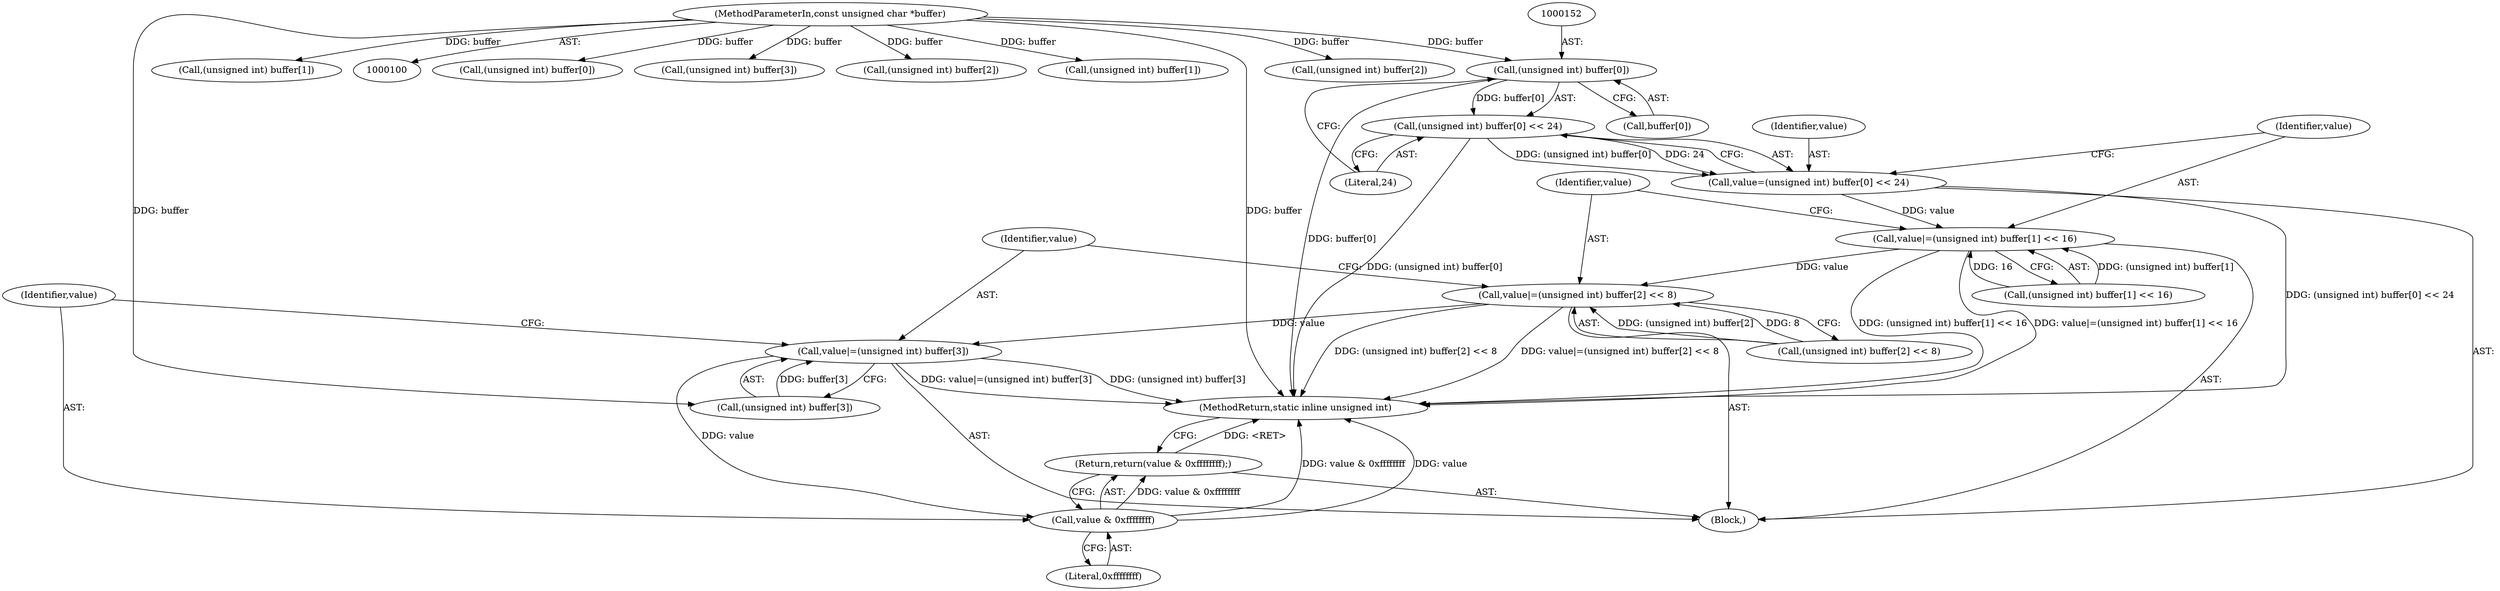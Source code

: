 digraph "0_ImageMagick_d8ab7f046587f2e9f734b687ba7e6e10147c294b_10@array" {
"1000151" [label="(Call,(unsigned int) buffer[0])"];
"1000102" [label="(MethodParameterIn,const unsigned char *buffer)"];
"1000150" [label="(Call,(unsigned int) buffer[0] << 24)"];
"1000148" [label="(Call,value=(unsigned int) buffer[0] << 24)"];
"1000157" [label="(Call,value|=(unsigned int) buffer[1] << 16)"];
"1000166" [label="(Call,value|=(unsigned int) buffer[2] << 8)"];
"1000175" [label="(Call,value|=(unsigned int) buffer[3])"];
"1000183" [label="(Call,value & 0xffffffff)"];
"1000182" [label="(Return,return(value & 0xffffffff);)"];
"1000183" [label="(Call,value & 0xffffffff)"];
"1000149" [label="(Identifier,value)"];
"1000139" [label="(Call,(unsigned int) buffer[0])"];
"1000175" [label="(Call,value|=(unsigned int) buffer[3])"];
"1000113" [label="(Call,(unsigned int) buffer[3])"];
"1000158" [label="(Identifier,value)"];
"1000169" [label="(Call,(unsigned int) buffer[2])"];
"1000160" [label="(Call,(unsigned int) buffer[1])"];
"1000159" [label="(Call,(unsigned int) buffer[1] << 16)"];
"1000156" [label="(Literal,24)"];
"1000167" [label="(Identifier,value)"];
"1000103" [label="(Block,)"];
"1000157" [label="(Call,value|=(unsigned int) buffer[1] << 16)"];
"1000122" [label="(Call,(unsigned int) buffer[2])"];
"1000102" [label="(MethodParameterIn,const unsigned char *buffer)"];
"1000186" [label="(MethodReturn,static inline unsigned int)"];
"1000185" [label="(Literal,0xffffffff)"];
"1000176" [label="(Identifier,value)"];
"1000150" [label="(Call,(unsigned int) buffer[0] << 24)"];
"1000168" [label="(Call,(unsigned int) buffer[2] << 8)"];
"1000166" [label="(Call,value|=(unsigned int) buffer[2] << 8)"];
"1000184" [label="(Identifier,value)"];
"1000177" [label="(Call,(unsigned int) buffer[3])"];
"1000131" [label="(Call,(unsigned int) buffer[1])"];
"1000182" [label="(Return,return(value & 0xffffffff);)"];
"1000148" [label="(Call,value=(unsigned int) buffer[0] << 24)"];
"1000153" [label="(Call,buffer[0])"];
"1000151" [label="(Call,(unsigned int) buffer[0])"];
"1000151" -> "1000150"  [label="AST: "];
"1000151" -> "1000153"  [label="CFG: "];
"1000152" -> "1000151"  [label="AST: "];
"1000153" -> "1000151"  [label="AST: "];
"1000156" -> "1000151"  [label="CFG: "];
"1000151" -> "1000186"  [label="DDG: buffer[0]"];
"1000151" -> "1000150"  [label="DDG: buffer[0]"];
"1000102" -> "1000151"  [label="DDG: buffer"];
"1000102" -> "1000100"  [label="AST: "];
"1000102" -> "1000186"  [label="DDG: buffer"];
"1000102" -> "1000113"  [label="DDG: buffer"];
"1000102" -> "1000122"  [label="DDG: buffer"];
"1000102" -> "1000131"  [label="DDG: buffer"];
"1000102" -> "1000139"  [label="DDG: buffer"];
"1000102" -> "1000160"  [label="DDG: buffer"];
"1000102" -> "1000169"  [label="DDG: buffer"];
"1000102" -> "1000177"  [label="DDG: buffer"];
"1000150" -> "1000148"  [label="AST: "];
"1000150" -> "1000156"  [label="CFG: "];
"1000156" -> "1000150"  [label="AST: "];
"1000148" -> "1000150"  [label="CFG: "];
"1000150" -> "1000186"  [label="DDG: (unsigned int) buffer[0]"];
"1000150" -> "1000148"  [label="DDG: (unsigned int) buffer[0]"];
"1000150" -> "1000148"  [label="DDG: 24"];
"1000148" -> "1000103"  [label="AST: "];
"1000149" -> "1000148"  [label="AST: "];
"1000158" -> "1000148"  [label="CFG: "];
"1000148" -> "1000186"  [label="DDG: (unsigned int) buffer[0] << 24"];
"1000148" -> "1000157"  [label="DDG: value"];
"1000157" -> "1000103"  [label="AST: "];
"1000157" -> "1000159"  [label="CFG: "];
"1000158" -> "1000157"  [label="AST: "];
"1000159" -> "1000157"  [label="AST: "];
"1000167" -> "1000157"  [label="CFG: "];
"1000157" -> "1000186"  [label="DDG: (unsigned int) buffer[1] << 16"];
"1000157" -> "1000186"  [label="DDG: value|=(unsigned int) buffer[1] << 16"];
"1000159" -> "1000157"  [label="DDG: (unsigned int) buffer[1]"];
"1000159" -> "1000157"  [label="DDG: 16"];
"1000157" -> "1000166"  [label="DDG: value"];
"1000166" -> "1000103"  [label="AST: "];
"1000166" -> "1000168"  [label="CFG: "];
"1000167" -> "1000166"  [label="AST: "];
"1000168" -> "1000166"  [label="AST: "];
"1000176" -> "1000166"  [label="CFG: "];
"1000166" -> "1000186"  [label="DDG: (unsigned int) buffer[2] << 8"];
"1000166" -> "1000186"  [label="DDG: value|=(unsigned int) buffer[2] << 8"];
"1000168" -> "1000166"  [label="DDG: (unsigned int) buffer[2]"];
"1000168" -> "1000166"  [label="DDG: 8"];
"1000166" -> "1000175"  [label="DDG: value"];
"1000175" -> "1000103"  [label="AST: "];
"1000175" -> "1000177"  [label="CFG: "];
"1000176" -> "1000175"  [label="AST: "];
"1000177" -> "1000175"  [label="AST: "];
"1000184" -> "1000175"  [label="CFG: "];
"1000175" -> "1000186"  [label="DDG: (unsigned int) buffer[3]"];
"1000175" -> "1000186"  [label="DDG: value|=(unsigned int) buffer[3]"];
"1000177" -> "1000175"  [label="DDG: buffer[3]"];
"1000175" -> "1000183"  [label="DDG: value"];
"1000183" -> "1000182"  [label="AST: "];
"1000183" -> "1000185"  [label="CFG: "];
"1000184" -> "1000183"  [label="AST: "];
"1000185" -> "1000183"  [label="AST: "];
"1000182" -> "1000183"  [label="CFG: "];
"1000183" -> "1000186"  [label="DDG: value & 0xffffffff"];
"1000183" -> "1000186"  [label="DDG: value"];
"1000183" -> "1000182"  [label="DDG: value & 0xffffffff"];
"1000182" -> "1000103"  [label="AST: "];
"1000186" -> "1000182"  [label="CFG: "];
"1000182" -> "1000186"  [label="DDG: <RET>"];
}
